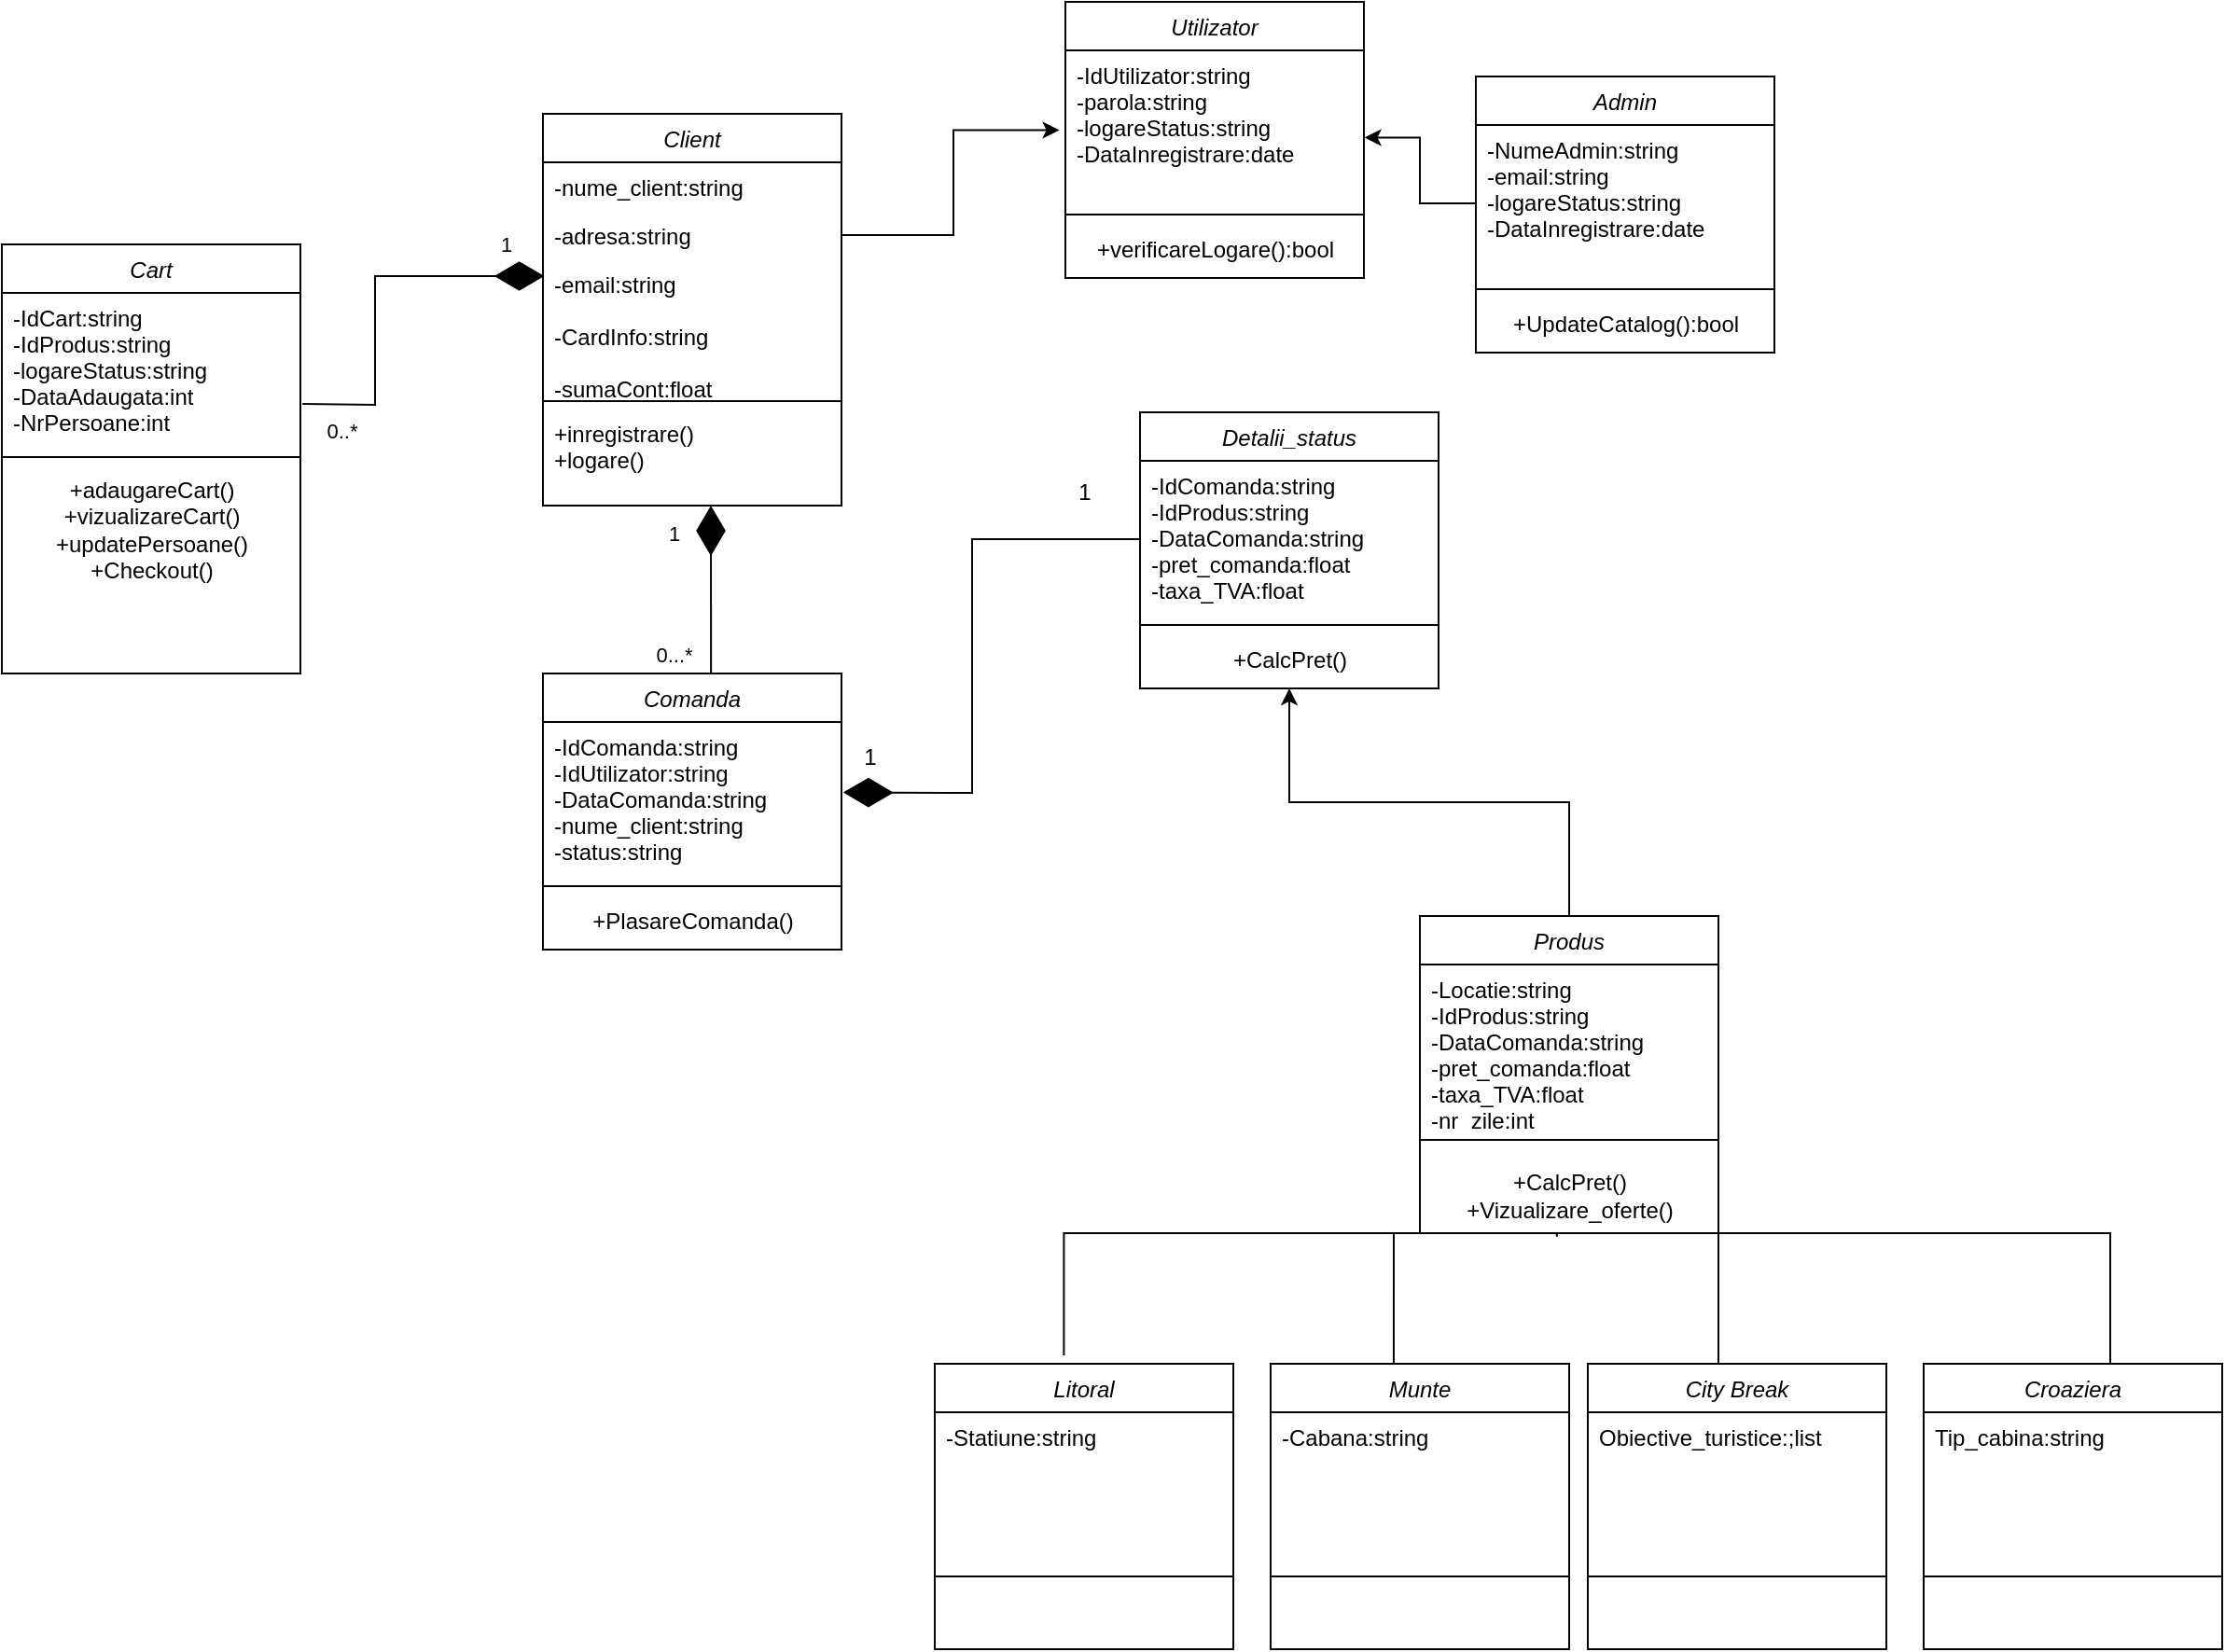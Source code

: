 <mxfile version="22.0.8" type="github">
  <diagram id="C5RBs43oDa-KdzZeNtuy" name="Page-1">
    <mxGraphModel dx="2501" dy="982" grid="1" gridSize="10" guides="1" tooltips="1" connect="1" arrows="1" fold="1" page="1" pageScale="1" pageWidth="827" pageHeight="1169" math="0" shadow="0">
      <root>
        <mxCell id="WIyWlLk6GJQsqaUBKTNV-0" />
        <mxCell id="WIyWlLk6GJQsqaUBKTNV-1" parent="WIyWlLk6GJQsqaUBKTNV-0" />
        <mxCell id="zkfFHV4jXpPFQw0GAbJ--0" value="Client" style="swimlane;fontStyle=2;align=center;verticalAlign=top;childLayout=stackLayout;horizontal=1;startSize=26;horizontalStack=0;resizeParent=1;resizeLast=0;collapsible=1;marginBottom=0;rounded=0;shadow=0;strokeWidth=1;" parent="WIyWlLk6GJQsqaUBKTNV-1" vertex="1">
          <mxGeometry x="210" y="180" width="160" height="210" as="geometry">
            <mxRectangle x="230" y="140" width="160" height="26" as="alternateBounds" />
          </mxGeometry>
        </mxCell>
        <mxCell id="zkfFHV4jXpPFQw0GAbJ--1" value="-nume_client:string" style="text;align=left;verticalAlign=top;spacingLeft=4;spacingRight=4;overflow=hidden;rotatable=0;points=[[0,0.5],[1,0.5]];portConstraint=eastwest;" parent="zkfFHV4jXpPFQw0GAbJ--0" vertex="1">
          <mxGeometry y="26" width="160" height="26" as="geometry" />
        </mxCell>
        <mxCell id="zkfFHV4jXpPFQw0GAbJ--2" value="-adresa:string" style="text;align=left;verticalAlign=top;spacingLeft=4;spacingRight=4;overflow=hidden;rotatable=0;points=[[0,0.5],[1,0.5]];portConstraint=eastwest;rounded=0;shadow=0;html=0;" parent="zkfFHV4jXpPFQw0GAbJ--0" vertex="1">
          <mxGeometry y="52" width="160" height="26" as="geometry" />
        </mxCell>
        <mxCell id="zkfFHV4jXpPFQw0GAbJ--3" value="-email:string&#xa;&#xa;-CardInfo:string&#xa;&#xa;-sumaCont:float" style="text;align=left;verticalAlign=top;spacingLeft=4;spacingRight=4;overflow=hidden;rotatable=0;points=[[0,0.5],[1,0.5]];portConstraint=eastwest;rounded=0;shadow=0;html=0;" parent="zkfFHV4jXpPFQw0GAbJ--0" vertex="1">
          <mxGeometry y="78" width="160" height="72" as="geometry" />
        </mxCell>
        <mxCell id="zkfFHV4jXpPFQw0GAbJ--4" value="" style="line;html=1;strokeWidth=1;align=left;verticalAlign=middle;spacingTop=-1;spacingLeft=3;spacingRight=3;rotatable=0;labelPosition=right;points=[];portConstraint=eastwest;" parent="zkfFHV4jXpPFQw0GAbJ--0" vertex="1">
          <mxGeometry y="150" width="160" height="8" as="geometry" />
        </mxCell>
        <mxCell id="zkfFHV4jXpPFQw0GAbJ--5" value="+inregistrare()&#xa;+logare()&#xa;" style="text;align=left;verticalAlign=top;spacingLeft=4;spacingRight=4;overflow=hidden;rotatable=0;points=[[0,0.5],[1,0.5]];portConstraint=eastwest;" parent="zkfFHV4jXpPFQw0GAbJ--0" vertex="1">
          <mxGeometry y="158" width="160" height="32" as="geometry" />
        </mxCell>
        <mxCell id="I4RBHRaw5eNcui8Rtn1N-2" value="Utilizator" style="swimlane;fontStyle=2;align=center;verticalAlign=top;childLayout=stackLayout;horizontal=1;startSize=26;horizontalStack=0;resizeParent=1;resizeLast=0;collapsible=1;marginBottom=0;rounded=0;shadow=0;strokeWidth=1;" vertex="1" parent="WIyWlLk6GJQsqaUBKTNV-1">
          <mxGeometry x="490" y="120" width="160" height="148" as="geometry">
            <mxRectangle x="230" y="140" width="160" height="26" as="alternateBounds" />
          </mxGeometry>
        </mxCell>
        <mxCell id="I4RBHRaw5eNcui8Rtn1N-4" value="-IdUtilizator:string&#xa;-parola:string&#xa;-logareStatus:string&#xa;-DataInregistrare:date" style="text;align=left;verticalAlign=top;spacingLeft=4;spacingRight=4;overflow=hidden;rotatable=0;points=[[0,0.5],[1,0.5]];portConstraint=eastwest;rounded=0;shadow=0;html=0;" vertex="1" parent="I4RBHRaw5eNcui8Rtn1N-2">
          <mxGeometry y="26" width="160" height="84" as="geometry" />
        </mxCell>
        <mxCell id="I4RBHRaw5eNcui8Rtn1N-6" value="" style="line;html=1;strokeWidth=1;align=left;verticalAlign=middle;spacingTop=-1;spacingLeft=3;spacingRight=3;rotatable=0;labelPosition=right;points=[];portConstraint=eastwest;" vertex="1" parent="I4RBHRaw5eNcui8Rtn1N-2">
          <mxGeometry y="110" width="160" height="8" as="geometry" />
        </mxCell>
        <mxCell id="I4RBHRaw5eNcui8Rtn1N-12" value="+verificareLogare():bool" style="text;html=1;align=center;verticalAlign=middle;resizable=0;points=[];autosize=1;strokeColor=none;fillColor=none;" vertex="1" parent="I4RBHRaw5eNcui8Rtn1N-2">
          <mxGeometry y="118" width="160" height="30" as="geometry" />
        </mxCell>
        <mxCell id="I4RBHRaw5eNcui8Rtn1N-11" style="edgeStyle=orthogonalEdgeStyle;rounded=0;orthogonalLoop=1;jettySize=auto;html=1;entryX=-0.02;entryY=0.509;entryDx=0;entryDy=0;entryPerimeter=0;" edge="1" parent="WIyWlLk6GJQsqaUBKTNV-1" source="zkfFHV4jXpPFQw0GAbJ--2" target="I4RBHRaw5eNcui8Rtn1N-4">
          <mxGeometry relative="1" as="geometry" />
        </mxCell>
        <mxCell id="I4RBHRaw5eNcui8Rtn1N-13" value="Admin" style="swimlane;fontStyle=2;align=center;verticalAlign=top;childLayout=stackLayout;horizontal=1;startSize=26;horizontalStack=0;resizeParent=1;resizeLast=0;collapsible=1;marginBottom=0;rounded=0;shadow=0;strokeWidth=1;" vertex="1" parent="WIyWlLk6GJQsqaUBKTNV-1">
          <mxGeometry x="710" y="160" width="160" height="148" as="geometry">
            <mxRectangle x="230" y="140" width="160" height="26" as="alternateBounds" />
          </mxGeometry>
        </mxCell>
        <mxCell id="I4RBHRaw5eNcui8Rtn1N-14" value="-NumeAdmin:string&#xa;-email:string&#xa;-logareStatus:string&#xa;-DataInregistrare:date" style="text;align=left;verticalAlign=top;spacingLeft=4;spacingRight=4;overflow=hidden;rotatable=0;points=[[0,0.5],[1,0.5]];portConstraint=eastwest;rounded=0;shadow=0;html=0;" vertex="1" parent="I4RBHRaw5eNcui8Rtn1N-13">
          <mxGeometry y="26" width="160" height="84" as="geometry" />
        </mxCell>
        <mxCell id="I4RBHRaw5eNcui8Rtn1N-15" value="" style="line;html=1;strokeWidth=1;align=left;verticalAlign=middle;spacingTop=-1;spacingLeft=3;spacingRight=3;rotatable=0;labelPosition=right;points=[];portConstraint=eastwest;" vertex="1" parent="I4RBHRaw5eNcui8Rtn1N-13">
          <mxGeometry y="110" width="160" height="8" as="geometry" />
        </mxCell>
        <mxCell id="I4RBHRaw5eNcui8Rtn1N-16" value="+UpdateCatalog():bool" style="text;html=1;align=center;verticalAlign=middle;resizable=0;points=[];autosize=1;strokeColor=none;fillColor=none;" vertex="1" parent="I4RBHRaw5eNcui8Rtn1N-13">
          <mxGeometry y="118" width="160" height="30" as="geometry" />
        </mxCell>
        <mxCell id="I4RBHRaw5eNcui8Rtn1N-17" style="edgeStyle=orthogonalEdgeStyle;rounded=0;orthogonalLoop=1;jettySize=auto;html=1;entryX=1.002;entryY=0.556;entryDx=0;entryDy=0;entryPerimeter=0;" edge="1" parent="WIyWlLk6GJQsqaUBKTNV-1" source="I4RBHRaw5eNcui8Rtn1N-14" target="I4RBHRaw5eNcui8Rtn1N-4">
          <mxGeometry relative="1" as="geometry" />
        </mxCell>
        <mxCell id="I4RBHRaw5eNcui8Rtn1N-18" value="Comanda" style="swimlane;fontStyle=2;align=center;verticalAlign=top;childLayout=stackLayout;horizontal=1;startSize=26;horizontalStack=0;resizeParent=1;resizeLast=0;collapsible=1;marginBottom=0;rounded=0;shadow=0;strokeWidth=1;" vertex="1" parent="WIyWlLk6GJQsqaUBKTNV-1">
          <mxGeometry x="210" y="480" width="160" height="148" as="geometry">
            <mxRectangle x="230" y="140" width="160" height="26" as="alternateBounds" />
          </mxGeometry>
        </mxCell>
        <mxCell id="I4RBHRaw5eNcui8Rtn1N-19" value="-IdComanda:string&#xa;-IdUtilizator:string&#xa;-DataComanda:string&#xa;-nume_client:string&#xa;-status:string&#xa;&#xa;" style="text;align=left;verticalAlign=top;spacingLeft=4;spacingRight=4;overflow=hidden;rotatable=0;points=[[0,0.5],[1,0.5]];portConstraint=eastwest;rounded=0;shadow=0;html=0;" vertex="1" parent="I4RBHRaw5eNcui8Rtn1N-18">
          <mxGeometry y="26" width="160" height="84" as="geometry" />
        </mxCell>
        <mxCell id="I4RBHRaw5eNcui8Rtn1N-20" value="" style="line;html=1;strokeWidth=1;align=left;verticalAlign=middle;spacingTop=-1;spacingLeft=3;spacingRight=3;rotatable=0;labelPosition=right;points=[];portConstraint=eastwest;" vertex="1" parent="I4RBHRaw5eNcui8Rtn1N-18">
          <mxGeometry y="110" width="160" height="8" as="geometry" />
        </mxCell>
        <mxCell id="I4RBHRaw5eNcui8Rtn1N-21" value="+PlasareComanda()" style="text;html=1;align=center;verticalAlign=middle;resizable=0;points=[];autosize=1;strokeColor=none;fillColor=none;" vertex="1" parent="I4RBHRaw5eNcui8Rtn1N-18">
          <mxGeometry y="118" width="160" height="30" as="geometry" />
        </mxCell>
        <mxCell id="I4RBHRaw5eNcui8Rtn1N-22" value="Cart" style="swimlane;fontStyle=2;align=center;verticalAlign=top;childLayout=stackLayout;horizontal=1;startSize=26;horizontalStack=0;resizeParent=1;resizeLast=0;collapsible=1;marginBottom=0;rounded=0;shadow=0;strokeWidth=1;" vertex="1" parent="WIyWlLk6GJQsqaUBKTNV-1">
          <mxGeometry x="-80" y="250" width="160" height="230" as="geometry">
            <mxRectangle x="230" y="140" width="160" height="26" as="alternateBounds" />
          </mxGeometry>
        </mxCell>
        <mxCell id="I4RBHRaw5eNcui8Rtn1N-23" value="-IdCart:string&#xa;-IdProdus:string&#xa;-logareStatus:string&#xa;-DataAdaugata:int&#xa;-NrPersoane:int" style="text;align=left;verticalAlign=top;spacingLeft=4;spacingRight=4;overflow=hidden;rotatable=0;points=[[0,0.5],[1,0.5]];portConstraint=eastwest;rounded=0;shadow=0;html=0;" vertex="1" parent="I4RBHRaw5eNcui8Rtn1N-22">
          <mxGeometry y="26" width="160" height="84" as="geometry" />
        </mxCell>
        <mxCell id="I4RBHRaw5eNcui8Rtn1N-24" value="" style="line;html=1;strokeWidth=1;align=left;verticalAlign=middle;spacingTop=-1;spacingLeft=3;spacingRight=3;rotatable=0;labelPosition=right;points=[];portConstraint=eastwest;" vertex="1" parent="I4RBHRaw5eNcui8Rtn1N-22">
          <mxGeometry y="110" width="160" height="8" as="geometry" />
        </mxCell>
        <mxCell id="I4RBHRaw5eNcui8Rtn1N-25" value="+adaugareCart()&lt;br&gt;+vizualizareCart()&lt;br&gt;+updatePersoane()&lt;br&gt;+Checkout()" style="text;html=1;align=center;verticalAlign=middle;resizable=0;points=[];autosize=1;strokeColor=none;fillColor=none;" vertex="1" parent="I4RBHRaw5eNcui8Rtn1N-22">
          <mxGeometry y="118" width="160" height="70" as="geometry" />
        </mxCell>
        <mxCell id="I4RBHRaw5eNcui8Rtn1N-27" value="" style="endArrow=diamondThin;endFill=1;endSize=24;html=1;rounded=0;exitX=1.007;exitY=0.709;exitDx=0;exitDy=0;exitPerimeter=0;entryX=0.005;entryY=0.125;entryDx=0;entryDy=0;entryPerimeter=0;" edge="1" parent="WIyWlLk6GJQsqaUBKTNV-1" source="I4RBHRaw5eNcui8Rtn1N-23" target="zkfFHV4jXpPFQw0GAbJ--3">
          <mxGeometry width="160" relative="1" as="geometry">
            <mxPoint x="10" y="200" as="sourcePoint" />
            <mxPoint x="170" y="200" as="targetPoint" />
            <Array as="points">
              <mxPoint x="120" y="336" />
              <mxPoint x="120" y="267" />
            </Array>
          </mxGeometry>
        </mxCell>
        <mxCell id="I4RBHRaw5eNcui8Rtn1N-28" value="0..*" style="edgeLabel;html=1;align=center;verticalAlign=middle;resizable=0;points=[];" vertex="1" connectable="0" parent="I4RBHRaw5eNcui8Rtn1N-27">
          <mxGeometry x="-0.795" y="-1" relative="1" as="geometry">
            <mxPoint y="13" as="offset" />
          </mxGeometry>
        </mxCell>
        <mxCell id="I4RBHRaw5eNcui8Rtn1N-30" value="1" style="edgeLabel;html=1;align=center;verticalAlign=middle;resizable=0;points=[];" vertex="1" connectable="0" parent="I4RBHRaw5eNcui8Rtn1N-27">
          <mxGeometry x="0.725" y="2" relative="1" as="geometry">
            <mxPoint x="6" y="-15" as="offset" />
          </mxGeometry>
        </mxCell>
        <mxCell id="I4RBHRaw5eNcui8Rtn1N-35" value="" style="endArrow=diamondThin;endFill=1;endSize=24;html=1;rounded=0;exitX=0.563;exitY=0;exitDx=0;exitDy=0;exitPerimeter=0;" edge="1" parent="WIyWlLk6GJQsqaUBKTNV-1" source="I4RBHRaw5eNcui8Rtn1N-18">
          <mxGeometry width="160" relative="1" as="geometry">
            <mxPoint x="230" y="440" as="sourcePoint" />
            <mxPoint x="300" y="390" as="targetPoint" />
          </mxGeometry>
        </mxCell>
        <mxCell id="I4RBHRaw5eNcui8Rtn1N-36" value="0...*" style="edgeLabel;html=1;align=center;verticalAlign=middle;resizable=0;points=[];" vertex="1" connectable="0" parent="I4RBHRaw5eNcui8Rtn1N-35">
          <mxGeometry x="-0.799" y="-1" relative="1" as="geometry">
            <mxPoint x="-21" y="-1" as="offset" />
          </mxGeometry>
        </mxCell>
        <mxCell id="I4RBHRaw5eNcui8Rtn1N-37" value="1" style="edgeLabel;html=1;align=center;verticalAlign=middle;resizable=0;points=[];" vertex="1" connectable="0" parent="I4RBHRaw5eNcui8Rtn1N-35">
          <mxGeometry x="0.682" y="-1" relative="1" as="geometry">
            <mxPoint x="-21" as="offset" />
          </mxGeometry>
        </mxCell>
        <mxCell id="I4RBHRaw5eNcui8Rtn1N-38" value="Detalii_status" style="swimlane;fontStyle=2;align=center;verticalAlign=top;childLayout=stackLayout;horizontal=1;startSize=26;horizontalStack=0;resizeParent=1;resizeLast=0;collapsible=1;marginBottom=0;rounded=0;shadow=0;strokeWidth=1;" vertex="1" parent="WIyWlLk6GJQsqaUBKTNV-1">
          <mxGeometry x="530" y="340" width="160" height="148" as="geometry">
            <mxRectangle x="230" y="140" width="160" height="26" as="alternateBounds" />
          </mxGeometry>
        </mxCell>
        <mxCell id="I4RBHRaw5eNcui8Rtn1N-39" value="-IdComanda:string&#xa;-IdProdus:string&#xa;-DataComanda:string&#xa;-pret_comanda:float&#xa;-taxa_TVA:float&#xa;&#xa;" style="text;align=left;verticalAlign=top;spacingLeft=4;spacingRight=4;overflow=hidden;rotatable=0;points=[[0,0.5],[1,0.5]];portConstraint=eastwest;rounded=0;shadow=0;html=0;" vertex="1" parent="I4RBHRaw5eNcui8Rtn1N-38">
          <mxGeometry y="26" width="160" height="84" as="geometry" />
        </mxCell>
        <mxCell id="I4RBHRaw5eNcui8Rtn1N-40" value="" style="line;html=1;strokeWidth=1;align=left;verticalAlign=middle;spacingTop=-1;spacingLeft=3;spacingRight=3;rotatable=0;labelPosition=right;points=[];portConstraint=eastwest;" vertex="1" parent="I4RBHRaw5eNcui8Rtn1N-38">
          <mxGeometry y="110" width="160" height="8" as="geometry" />
        </mxCell>
        <mxCell id="I4RBHRaw5eNcui8Rtn1N-41" value="+CalcPret()" style="text;html=1;align=center;verticalAlign=middle;resizable=0;points=[];autosize=1;strokeColor=none;fillColor=none;" vertex="1" parent="I4RBHRaw5eNcui8Rtn1N-38">
          <mxGeometry y="118" width="160" height="30" as="geometry" />
        </mxCell>
        <mxCell id="I4RBHRaw5eNcui8Rtn1N-42" value="" style="endArrow=diamondThin;endFill=1;endSize=24;html=1;rounded=0;entryX=1.006;entryY=0.449;entryDx=0;entryDy=0;entryPerimeter=0;exitX=0;exitY=0.5;exitDx=0;exitDy=0;" edge="1" parent="WIyWlLk6GJQsqaUBKTNV-1" source="I4RBHRaw5eNcui8Rtn1N-39" target="I4RBHRaw5eNcui8Rtn1N-19">
          <mxGeometry width="160" relative="1" as="geometry">
            <mxPoint x="360" y="420" as="sourcePoint" />
            <mxPoint x="520" y="420" as="targetPoint" />
            <Array as="points">
              <mxPoint x="440" y="408" />
              <mxPoint x="440" y="544" />
            </Array>
          </mxGeometry>
        </mxCell>
        <mxCell id="I4RBHRaw5eNcui8Rtn1N-52" style="edgeStyle=orthogonalEdgeStyle;rounded=0;orthogonalLoop=1;jettySize=auto;html=1;" edge="1" parent="WIyWlLk6GJQsqaUBKTNV-1" source="I4RBHRaw5eNcui8Rtn1N-43" target="I4RBHRaw5eNcui8Rtn1N-41">
          <mxGeometry relative="1" as="geometry">
            <mxPoint x="710" y="580" as="targetPoint" />
          </mxGeometry>
        </mxCell>
        <mxCell id="I4RBHRaw5eNcui8Rtn1N-43" value="Produs" style="swimlane;fontStyle=2;align=center;verticalAlign=top;childLayout=stackLayout;horizontal=1;startSize=26;horizontalStack=0;resizeParent=1;resizeLast=0;collapsible=1;marginBottom=0;rounded=0;shadow=0;strokeWidth=1;" vertex="1" parent="WIyWlLk6GJQsqaUBKTNV-1">
          <mxGeometry x="680" y="610" width="160" height="170" as="geometry">
            <mxRectangle x="230" y="140" width="160" height="26" as="alternateBounds" />
          </mxGeometry>
        </mxCell>
        <mxCell id="I4RBHRaw5eNcui8Rtn1N-44" value="-Locatie:string&#xa;-IdProdus:string&#xa;-DataComanda:string&#xa;-pret_comanda:float&#xa;-taxa_TVA:float&#xa;-nr_zile:int&#xa;&#xa;&#xa;" style="text;align=left;verticalAlign=top;spacingLeft=4;spacingRight=4;overflow=hidden;rotatable=0;points=[[0,0.5],[1,0.5]];portConstraint=eastwest;rounded=0;shadow=0;html=0;" vertex="1" parent="I4RBHRaw5eNcui8Rtn1N-43">
          <mxGeometry y="26" width="160" height="84" as="geometry" />
        </mxCell>
        <mxCell id="I4RBHRaw5eNcui8Rtn1N-45" value="" style="line;html=1;strokeWidth=1;align=left;verticalAlign=middle;spacingTop=-1;spacingLeft=3;spacingRight=3;rotatable=0;labelPosition=right;points=[];portConstraint=eastwest;" vertex="1" parent="I4RBHRaw5eNcui8Rtn1N-43">
          <mxGeometry y="110" width="160" height="20" as="geometry" />
        </mxCell>
        <mxCell id="I4RBHRaw5eNcui8Rtn1N-46" value="+CalcPret()&lt;br&gt;+Vizualizare_oferte()" style="text;html=1;align=center;verticalAlign=middle;resizable=0;points=[];autosize=1;strokeColor=none;fillColor=none;" vertex="1" parent="I4RBHRaw5eNcui8Rtn1N-43">
          <mxGeometry y="130" width="160" height="40" as="geometry" />
        </mxCell>
        <mxCell id="I4RBHRaw5eNcui8Rtn1N-50" value="1" style="text;html=1;align=center;verticalAlign=middle;resizable=0;points=[];autosize=1;strokeColor=none;fillColor=none;" vertex="1" parent="WIyWlLk6GJQsqaUBKTNV-1">
          <mxGeometry x="370" y="510" width="30" height="30" as="geometry" />
        </mxCell>
        <mxCell id="I4RBHRaw5eNcui8Rtn1N-51" value="1" style="text;html=1;align=center;verticalAlign=middle;resizable=0;points=[];autosize=1;strokeColor=none;fillColor=none;" vertex="1" parent="WIyWlLk6GJQsqaUBKTNV-1">
          <mxGeometry x="485" y="368" width="30" height="30" as="geometry" />
        </mxCell>
        <mxCell id="I4RBHRaw5eNcui8Rtn1N-70" value="" style="endArrow=none;html=1;edgeStyle=orthogonalEdgeStyle;rounded=0;entryX=0.459;entryY=1.048;entryDx=0;entryDy=0;entryPerimeter=0;exitX=0.495;exitY=-0.03;exitDx=0;exitDy=0;exitPerimeter=0;" edge="1" parent="WIyWlLk6GJQsqaUBKTNV-1" target="I4RBHRaw5eNcui8Rtn1N-46">
          <mxGeometry relative="1" as="geometry">
            <mxPoint x="489.2" y="845.56" as="sourcePoint" />
            <mxPoint x="740" y="770" as="targetPoint" />
            <Array as="points">
              <mxPoint x="489" y="780" />
              <mxPoint x="753" y="780" />
            </Array>
          </mxGeometry>
        </mxCell>
        <mxCell id="I4RBHRaw5eNcui8Rtn1N-74" value="" style="endArrow=none;html=1;edgeStyle=orthogonalEdgeStyle;rounded=0;exitX=0.495;exitY=-0.03;exitDx=0;exitDy=0;exitPerimeter=0;" edge="1" parent="WIyWlLk6GJQsqaUBKTNV-1">
          <mxGeometry relative="1" as="geometry">
            <mxPoint x="665.97" y="850" as="sourcePoint" />
            <mxPoint x="750" y="780" as="targetPoint" />
            <Array as="points">
              <mxPoint x="666" y="780" />
            </Array>
          </mxGeometry>
        </mxCell>
        <mxCell id="I4RBHRaw5eNcui8Rtn1N-75" value="" style="endArrow=none;html=1;edgeStyle=orthogonalEdgeStyle;rounded=0;exitX=0.495;exitY=-0.03;exitDx=0;exitDy=0;exitPerimeter=0;" edge="1" parent="WIyWlLk6GJQsqaUBKTNV-1">
          <mxGeometry relative="1" as="geometry">
            <mxPoint x="840" y="850" as="sourcePoint" />
            <mxPoint x="750" y="780" as="targetPoint" />
            <Array as="points">
              <mxPoint x="840" y="780" />
            </Array>
          </mxGeometry>
        </mxCell>
        <mxCell id="I4RBHRaw5eNcui8Rtn1N-77" value="" style="endArrow=none;html=1;edgeStyle=orthogonalEdgeStyle;rounded=0;exitX=0.495;exitY=-0.03;exitDx=0;exitDy=0;exitPerimeter=0;" edge="1" parent="WIyWlLk6GJQsqaUBKTNV-1">
          <mxGeometry relative="1" as="geometry">
            <mxPoint x="1050" y="850" as="sourcePoint" />
            <mxPoint x="830" y="780" as="targetPoint" />
            <Array as="points">
              <mxPoint x="1050" y="780" />
            </Array>
          </mxGeometry>
        </mxCell>
        <mxCell id="I4RBHRaw5eNcui8Rtn1N-78" value="Litoral" style="swimlane;fontStyle=2;align=center;verticalAlign=top;childLayout=stackLayout;horizontal=1;startSize=26;horizontalStack=0;resizeParent=1;resizeLast=0;collapsible=1;marginBottom=0;rounded=0;shadow=0;strokeWidth=1;" vertex="1" parent="WIyWlLk6GJQsqaUBKTNV-1">
          <mxGeometry x="420" y="850" width="160" height="153" as="geometry">
            <mxRectangle x="230" y="140" width="160" height="26" as="alternateBounds" />
          </mxGeometry>
        </mxCell>
        <mxCell id="I4RBHRaw5eNcui8Rtn1N-79" value="-Statiune:string" style="text;align=left;verticalAlign=top;spacingLeft=4;spacingRight=4;overflow=hidden;rotatable=0;points=[[0,0.5],[1,0.5]];portConstraint=eastwest;rounded=0;shadow=0;html=0;" vertex="1" parent="I4RBHRaw5eNcui8Rtn1N-78">
          <mxGeometry y="26" width="160" height="84" as="geometry" />
        </mxCell>
        <mxCell id="I4RBHRaw5eNcui8Rtn1N-80" value="" style="line;html=1;strokeWidth=1;align=left;verticalAlign=middle;spacingTop=-1;spacingLeft=3;spacingRight=3;rotatable=0;labelPosition=right;points=[];portConstraint=eastwest;" vertex="1" parent="I4RBHRaw5eNcui8Rtn1N-78">
          <mxGeometry y="110" width="160" height="8" as="geometry" />
        </mxCell>
        <mxCell id="I4RBHRaw5eNcui8Rtn1N-82" value="Munte" style="swimlane;fontStyle=2;align=center;verticalAlign=top;childLayout=stackLayout;horizontal=1;startSize=26;horizontalStack=0;resizeParent=1;resizeLast=0;collapsible=1;marginBottom=0;rounded=0;shadow=0;strokeWidth=1;" vertex="1" parent="WIyWlLk6GJQsqaUBKTNV-1">
          <mxGeometry x="600" y="850" width="160" height="153" as="geometry">
            <mxRectangle x="230" y="140" width="160" height="26" as="alternateBounds" />
          </mxGeometry>
        </mxCell>
        <mxCell id="I4RBHRaw5eNcui8Rtn1N-83" value="-Cabana:string&#xa;" style="text;align=left;verticalAlign=top;spacingLeft=4;spacingRight=4;overflow=hidden;rotatable=0;points=[[0,0.5],[1,0.5]];portConstraint=eastwest;rounded=0;shadow=0;html=0;" vertex="1" parent="I4RBHRaw5eNcui8Rtn1N-82">
          <mxGeometry y="26" width="160" height="84" as="geometry" />
        </mxCell>
        <mxCell id="I4RBHRaw5eNcui8Rtn1N-84" value="" style="line;html=1;strokeWidth=1;align=left;verticalAlign=middle;spacingTop=-1;spacingLeft=3;spacingRight=3;rotatable=0;labelPosition=right;points=[];portConstraint=eastwest;" vertex="1" parent="I4RBHRaw5eNcui8Rtn1N-82">
          <mxGeometry y="110" width="160" height="8" as="geometry" />
        </mxCell>
        <mxCell id="I4RBHRaw5eNcui8Rtn1N-86" value="City Break" style="swimlane;fontStyle=2;align=center;verticalAlign=top;childLayout=stackLayout;horizontal=1;startSize=26;horizontalStack=0;resizeParent=1;resizeLast=0;collapsible=1;marginBottom=0;rounded=0;shadow=0;strokeWidth=1;" vertex="1" parent="WIyWlLk6GJQsqaUBKTNV-1">
          <mxGeometry x="770" y="850" width="160" height="153" as="geometry">
            <mxRectangle x="230" y="140" width="160" height="26" as="alternateBounds" />
          </mxGeometry>
        </mxCell>
        <mxCell id="I4RBHRaw5eNcui8Rtn1N-87" value="Obiective_turistice:;list" style="text;align=left;verticalAlign=top;spacingLeft=4;spacingRight=4;overflow=hidden;rotatable=0;points=[[0,0.5],[1,0.5]];portConstraint=eastwest;rounded=0;shadow=0;html=0;" vertex="1" parent="I4RBHRaw5eNcui8Rtn1N-86">
          <mxGeometry y="26" width="160" height="84" as="geometry" />
        </mxCell>
        <mxCell id="I4RBHRaw5eNcui8Rtn1N-88" value="" style="line;html=1;strokeWidth=1;align=left;verticalAlign=middle;spacingTop=-1;spacingLeft=3;spacingRight=3;rotatable=0;labelPosition=right;points=[];portConstraint=eastwest;" vertex="1" parent="I4RBHRaw5eNcui8Rtn1N-86">
          <mxGeometry y="110" width="160" height="8" as="geometry" />
        </mxCell>
        <mxCell id="I4RBHRaw5eNcui8Rtn1N-90" value="Croaziera" style="swimlane;fontStyle=2;align=center;verticalAlign=top;childLayout=stackLayout;horizontal=1;startSize=26;horizontalStack=0;resizeParent=1;resizeLast=0;collapsible=1;marginBottom=0;rounded=0;shadow=0;strokeWidth=1;" vertex="1" parent="WIyWlLk6GJQsqaUBKTNV-1">
          <mxGeometry x="950" y="850" width="160" height="153" as="geometry">
            <mxRectangle x="230" y="140" width="160" height="26" as="alternateBounds" />
          </mxGeometry>
        </mxCell>
        <mxCell id="I4RBHRaw5eNcui8Rtn1N-91" value="Tip_cabina:string" style="text;align=left;verticalAlign=top;spacingLeft=4;spacingRight=4;overflow=hidden;rotatable=0;points=[[0,0.5],[1,0.5]];portConstraint=eastwest;rounded=0;shadow=0;html=0;" vertex="1" parent="I4RBHRaw5eNcui8Rtn1N-90">
          <mxGeometry y="26" width="160" height="84" as="geometry" />
        </mxCell>
        <mxCell id="I4RBHRaw5eNcui8Rtn1N-92" value="" style="line;html=1;strokeWidth=1;align=left;verticalAlign=middle;spacingTop=-1;spacingLeft=3;spacingRight=3;rotatable=0;labelPosition=right;points=[];portConstraint=eastwest;" vertex="1" parent="I4RBHRaw5eNcui8Rtn1N-90">
          <mxGeometry y="110" width="160" height="8" as="geometry" />
        </mxCell>
      </root>
    </mxGraphModel>
  </diagram>
</mxfile>
